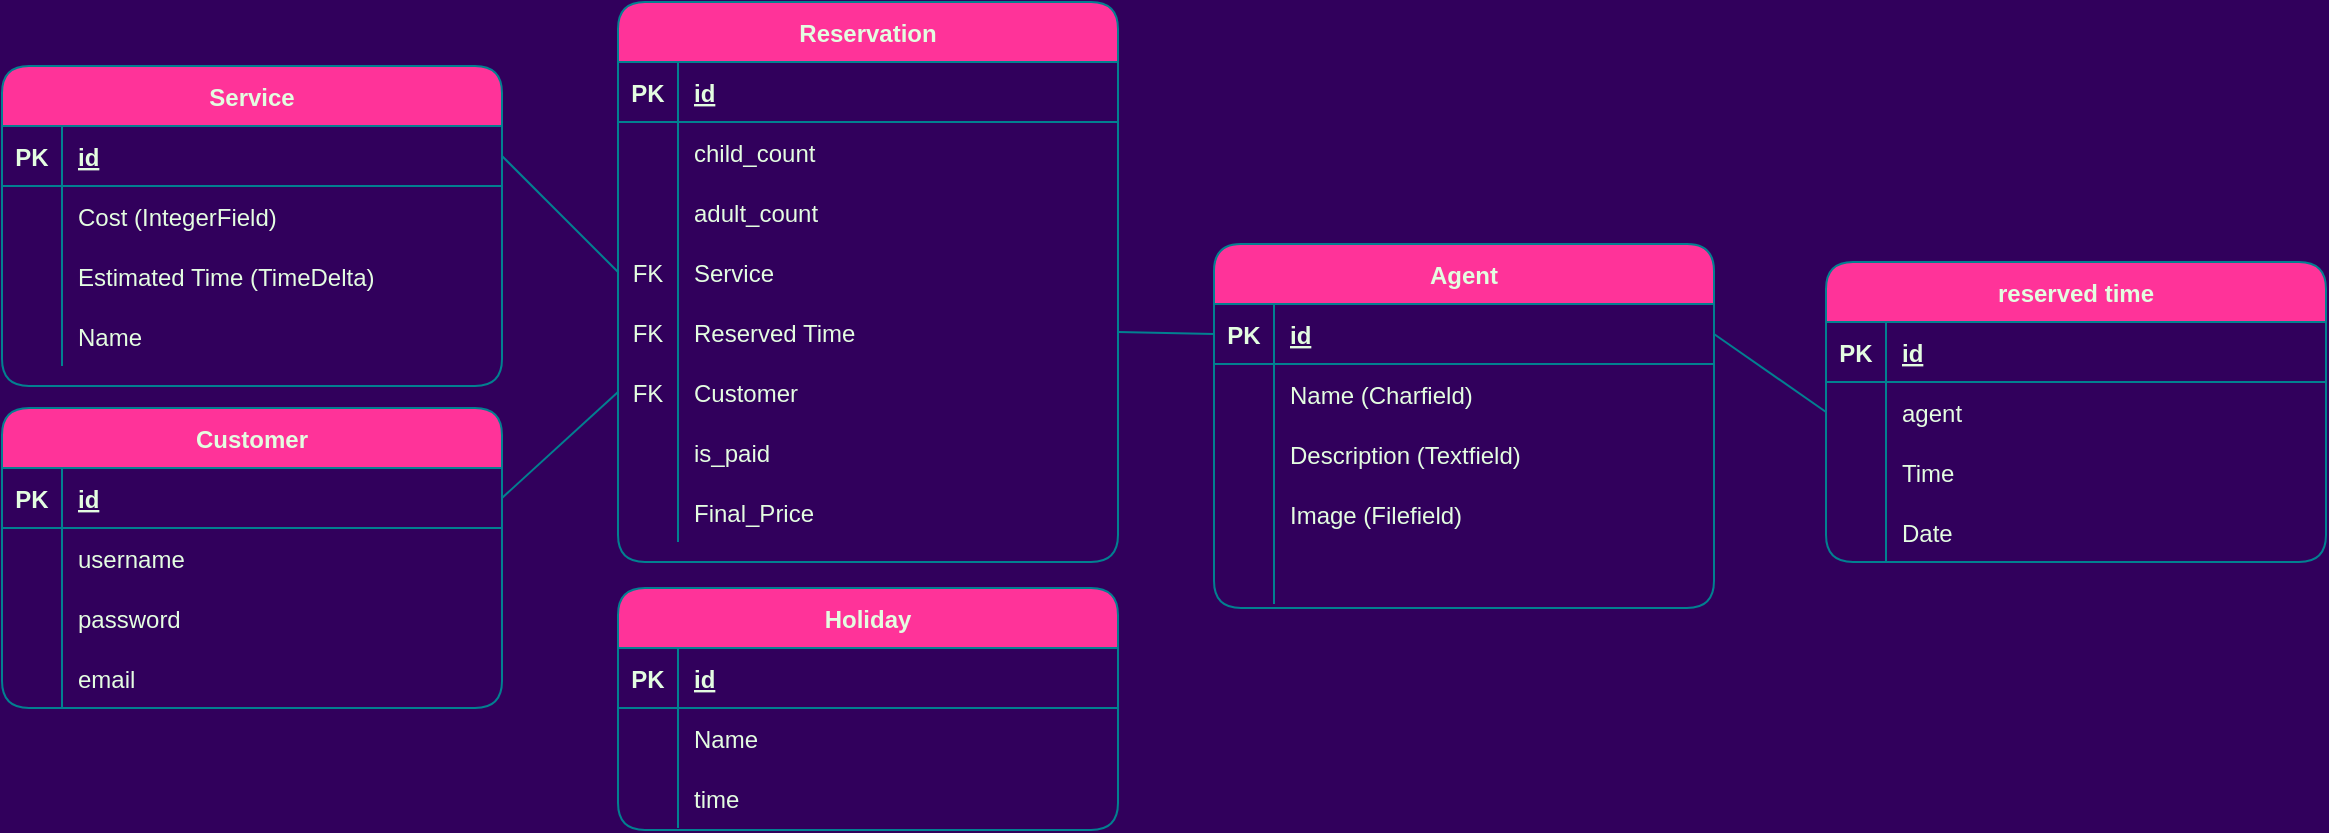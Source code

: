 <mxfile version="16.5.2" type="github">
  <diagram id="R2lEEEUBdFMjLlhIrx00" name="Page-1">
    <mxGraphModel dx="1192" dy="453" grid="0" gridSize="10" guides="1" tooltips="1" connect="1" arrows="1" fold="1" page="1" pageScale="1" pageWidth="1600" pageHeight="900" background="#31005C" math="0" shadow="0" extFonts="Permanent Marker^https://fonts.googleapis.com/css?family=Permanent+Marker">
      <root>
        <mxCell id="0" />
        <mxCell id="1" parent="0" />
        <mxCell id="C-vyLk0tnHw3VtMMgP7b-2" value="Service" style="shape=table;startSize=30;container=1;collapsible=1;childLayout=tableLayout;fixedRows=1;rowLines=0;fontStyle=1;align=center;resizeLast=1;fillColor=#FF3399;strokeColor=#028090;fontColor=#E4FDE1;rounded=1;" parent="1" vertex="1">
          <mxGeometry x="213" y="270" width="250" height="160" as="geometry" />
        </mxCell>
        <mxCell id="C-vyLk0tnHw3VtMMgP7b-3" value="" style="shape=partialRectangle;collapsible=0;dropTarget=0;pointerEvents=0;fillColor=none;points=[[0,0.5],[1,0.5]];portConstraint=eastwest;top=0;left=0;right=0;bottom=1;strokeColor=#028090;fontColor=#E4FDE1;rounded=1;" parent="C-vyLk0tnHw3VtMMgP7b-2" vertex="1">
          <mxGeometry y="30" width="250" height="30" as="geometry" />
        </mxCell>
        <mxCell id="C-vyLk0tnHw3VtMMgP7b-4" value="PK" style="shape=partialRectangle;overflow=hidden;connectable=0;fillColor=none;top=0;left=0;bottom=0;right=0;fontStyle=1;strokeColor=#028090;fontColor=#E4FDE1;rounded=1;" parent="C-vyLk0tnHw3VtMMgP7b-3" vertex="1">
          <mxGeometry width="30" height="30" as="geometry">
            <mxRectangle width="30" height="30" as="alternateBounds" />
          </mxGeometry>
        </mxCell>
        <mxCell id="C-vyLk0tnHw3VtMMgP7b-5" value="id" style="shape=partialRectangle;overflow=hidden;connectable=0;fillColor=none;top=0;left=0;bottom=0;right=0;align=left;spacingLeft=6;fontStyle=5;strokeColor=#028090;fontColor=#E4FDE1;rounded=1;" parent="C-vyLk0tnHw3VtMMgP7b-3" vertex="1">
          <mxGeometry x="30" width="220" height="30" as="geometry">
            <mxRectangle width="220" height="30" as="alternateBounds" />
          </mxGeometry>
        </mxCell>
        <mxCell id="C-vyLk0tnHw3VtMMgP7b-6" value="" style="shape=partialRectangle;collapsible=0;dropTarget=0;pointerEvents=0;fillColor=none;points=[[0,0.5],[1,0.5]];portConstraint=eastwest;top=0;left=0;right=0;bottom=0;strokeColor=#028090;fontColor=#E4FDE1;rounded=1;" parent="C-vyLk0tnHw3VtMMgP7b-2" vertex="1">
          <mxGeometry y="60" width="250" height="30" as="geometry" />
        </mxCell>
        <mxCell id="C-vyLk0tnHw3VtMMgP7b-7" value="" style="shape=partialRectangle;overflow=hidden;connectable=0;fillColor=none;top=0;left=0;bottom=0;right=0;strokeColor=#028090;fontColor=#E4FDE1;rounded=1;" parent="C-vyLk0tnHw3VtMMgP7b-6" vertex="1">
          <mxGeometry width="30" height="30" as="geometry">
            <mxRectangle width="30" height="30" as="alternateBounds" />
          </mxGeometry>
        </mxCell>
        <mxCell id="C-vyLk0tnHw3VtMMgP7b-8" value="Cost (IntegerField)" style="shape=partialRectangle;overflow=hidden;connectable=0;fillColor=none;top=0;left=0;bottom=0;right=0;align=left;spacingLeft=6;strokeColor=#028090;fontColor=#E4FDE1;rounded=1;" parent="C-vyLk0tnHw3VtMMgP7b-6" vertex="1">
          <mxGeometry x="30" width="220" height="30" as="geometry">
            <mxRectangle width="220" height="30" as="alternateBounds" />
          </mxGeometry>
        </mxCell>
        <mxCell id="C-vyLk0tnHw3VtMMgP7b-9" value="" style="shape=partialRectangle;collapsible=0;dropTarget=0;pointerEvents=0;fillColor=none;points=[[0,0.5],[1,0.5]];portConstraint=eastwest;top=0;left=0;right=0;bottom=0;strokeColor=#028090;fontColor=#E4FDE1;rounded=1;" parent="C-vyLk0tnHw3VtMMgP7b-2" vertex="1">
          <mxGeometry y="90" width="250" height="30" as="geometry" />
        </mxCell>
        <mxCell id="C-vyLk0tnHw3VtMMgP7b-10" value="" style="shape=partialRectangle;overflow=hidden;connectable=0;fillColor=none;top=0;left=0;bottom=0;right=0;strokeColor=#028090;fontColor=#E4FDE1;rounded=1;" parent="C-vyLk0tnHw3VtMMgP7b-9" vertex="1">
          <mxGeometry width="30" height="30" as="geometry">
            <mxRectangle width="30" height="30" as="alternateBounds" />
          </mxGeometry>
        </mxCell>
        <mxCell id="C-vyLk0tnHw3VtMMgP7b-11" value="Estimated Time (TimeDelta)" style="shape=partialRectangle;overflow=hidden;connectable=0;fillColor=none;top=0;left=0;bottom=0;right=0;align=left;spacingLeft=6;strokeColor=#028090;fontColor=#E4FDE1;rounded=1;" parent="C-vyLk0tnHw3VtMMgP7b-9" vertex="1">
          <mxGeometry x="30" width="220" height="30" as="geometry">
            <mxRectangle width="220" height="30" as="alternateBounds" />
          </mxGeometry>
        </mxCell>
        <mxCell id="BpeViiti-Czixmbt4-M2-20" style="shape=partialRectangle;collapsible=0;dropTarget=0;pointerEvents=0;fillColor=none;points=[[0,0.5],[1,0.5]];portConstraint=eastwest;top=0;left=0;right=0;bottom=0;strokeColor=#028090;fontColor=#E4FDE1;rounded=1;" vertex="1" parent="C-vyLk0tnHw3VtMMgP7b-2">
          <mxGeometry y="120" width="250" height="30" as="geometry" />
        </mxCell>
        <mxCell id="BpeViiti-Czixmbt4-M2-21" style="shape=partialRectangle;overflow=hidden;connectable=0;fillColor=none;top=0;left=0;bottom=0;right=0;strokeColor=#028090;fontColor=#E4FDE1;rounded=1;" vertex="1" parent="BpeViiti-Czixmbt4-M2-20">
          <mxGeometry width="30" height="30" as="geometry">
            <mxRectangle width="30" height="30" as="alternateBounds" />
          </mxGeometry>
        </mxCell>
        <mxCell id="BpeViiti-Czixmbt4-M2-22" value="Name" style="shape=partialRectangle;overflow=hidden;connectable=0;fillColor=none;top=0;left=0;bottom=0;right=0;align=left;spacingLeft=6;strokeColor=#028090;fontColor=#E4FDE1;rounded=1;" vertex="1" parent="BpeViiti-Czixmbt4-M2-20">
          <mxGeometry x="30" width="220" height="30" as="geometry">
            <mxRectangle width="220" height="30" as="alternateBounds" />
          </mxGeometry>
        </mxCell>
        <mxCell id="NJcKxnxhsvgvtkLD3OUr-2" value="Agent" style="shape=table;startSize=30;container=1;collapsible=1;childLayout=tableLayout;fixedRows=1;rowLines=0;fontStyle=1;align=center;resizeLast=1;fillColor=#FF3399;strokeColor=#028090;fontColor=#E4FDE1;rounded=1;" parent="1" vertex="1">
          <mxGeometry x="819" y="359" width="250" height="182" as="geometry" />
        </mxCell>
        <mxCell id="NJcKxnxhsvgvtkLD3OUr-3" value="" style="shape=partialRectangle;collapsible=0;dropTarget=0;pointerEvents=0;fillColor=none;points=[[0,0.5],[1,0.5]];portConstraint=eastwest;top=0;left=0;right=0;bottom=1;strokeColor=#028090;fontColor=#E4FDE1;rounded=1;" parent="NJcKxnxhsvgvtkLD3OUr-2" vertex="1">
          <mxGeometry y="30" width="250" height="30" as="geometry" />
        </mxCell>
        <mxCell id="NJcKxnxhsvgvtkLD3OUr-4" value="PK" style="shape=partialRectangle;overflow=hidden;connectable=0;fillColor=none;top=0;left=0;bottom=0;right=0;fontStyle=1;strokeColor=#028090;fontColor=#E4FDE1;rounded=1;" parent="NJcKxnxhsvgvtkLD3OUr-3" vertex="1">
          <mxGeometry width="30" height="30" as="geometry">
            <mxRectangle width="30" height="30" as="alternateBounds" />
          </mxGeometry>
        </mxCell>
        <mxCell id="NJcKxnxhsvgvtkLD3OUr-5" value="id" style="shape=partialRectangle;overflow=hidden;connectable=0;fillColor=none;top=0;left=0;bottom=0;right=0;align=left;spacingLeft=6;fontStyle=5;strokeColor=#028090;fontColor=#E4FDE1;rounded=1;" parent="NJcKxnxhsvgvtkLD3OUr-3" vertex="1">
          <mxGeometry x="30" width="220" height="30" as="geometry">
            <mxRectangle width="220" height="30" as="alternateBounds" />
          </mxGeometry>
        </mxCell>
        <mxCell id="NJcKxnxhsvgvtkLD3OUr-6" value="" style="shape=partialRectangle;collapsible=0;dropTarget=0;pointerEvents=0;fillColor=none;points=[[0,0.5],[1,0.5]];portConstraint=eastwest;top=0;left=0;right=0;bottom=0;strokeColor=#028090;fontColor=#E4FDE1;rounded=1;" parent="NJcKxnxhsvgvtkLD3OUr-2" vertex="1">
          <mxGeometry y="60" width="250" height="30" as="geometry" />
        </mxCell>
        <mxCell id="NJcKxnxhsvgvtkLD3OUr-7" value="" style="shape=partialRectangle;overflow=hidden;connectable=0;fillColor=none;top=0;left=0;bottom=0;right=0;strokeColor=#028090;fontColor=#E4FDE1;rounded=1;" parent="NJcKxnxhsvgvtkLD3OUr-6" vertex="1">
          <mxGeometry width="30" height="30" as="geometry">
            <mxRectangle width="30" height="30" as="alternateBounds" />
          </mxGeometry>
        </mxCell>
        <mxCell id="NJcKxnxhsvgvtkLD3OUr-8" value="Name (Charfield)" style="shape=partialRectangle;overflow=hidden;connectable=0;fillColor=none;top=0;left=0;bottom=0;right=0;align=left;spacingLeft=6;strokeColor=#028090;fontColor=#E4FDE1;rounded=1;" parent="NJcKxnxhsvgvtkLD3OUr-6" vertex="1">
          <mxGeometry x="30" width="220" height="30" as="geometry">
            <mxRectangle width="220" height="30" as="alternateBounds" />
          </mxGeometry>
        </mxCell>
        <mxCell id="NJcKxnxhsvgvtkLD3OUr-9" value="" style="shape=partialRectangle;collapsible=0;dropTarget=0;pointerEvents=0;fillColor=none;points=[[0,0.5],[1,0.5]];portConstraint=eastwest;top=0;left=0;right=0;bottom=0;strokeColor=#028090;fontColor=#E4FDE1;rounded=1;" parent="NJcKxnxhsvgvtkLD3OUr-2" vertex="1">
          <mxGeometry y="90" width="250" height="30" as="geometry" />
        </mxCell>
        <mxCell id="NJcKxnxhsvgvtkLD3OUr-10" value="" style="shape=partialRectangle;overflow=hidden;connectable=0;fillColor=none;top=0;left=0;bottom=0;right=0;strokeColor=#028090;fontColor=#E4FDE1;rounded=1;" parent="NJcKxnxhsvgvtkLD3OUr-9" vertex="1">
          <mxGeometry width="30" height="30" as="geometry">
            <mxRectangle width="30" height="30" as="alternateBounds" />
          </mxGeometry>
        </mxCell>
        <mxCell id="NJcKxnxhsvgvtkLD3OUr-11" value="Description (Textfield)" style="shape=partialRectangle;overflow=hidden;connectable=0;fillColor=none;top=0;left=0;bottom=0;right=0;align=left;spacingLeft=6;strokeColor=#028090;fontColor=#E4FDE1;rounded=1;" parent="NJcKxnxhsvgvtkLD3OUr-9" vertex="1">
          <mxGeometry x="30" width="220" height="30" as="geometry">
            <mxRectangle width="220" height="30" as="alternateBounds" />
          </mxGeometry>
        </mxCell>
        <mxCell id="NJcKxnxhsvgvtkLD3OUr-15" style="shape=partialRectangle;collapsible=0;dropTarget=0;pointerEvents=0;fillColor=none;points=[[0,0.5],[1,0.5]];portConstraint=eastwest;top=0;left=0;right=0;bottom=0;strokeColor=#028090;fontColor=#E4FDE1;rounded=1;" parent="NJcKxnxhsvgvtkLD3OUr-2" vertex="1">
          <mxGeometry y="120" width="250" height="30" as="geometry" />
        </mxCell>
        <mxCell id="NJcKxnxhsvgvtkLD3OUr-16" style="shape=partialRectangle;overflow=hidden;connectable=0;fillColor=none;top=0;left=0;bottom=0;right=0;strokeColor=#028090;fontColor=#E4FDE1;rounded=1;" parent="NJcKxnxhsvgvtkLD3OUr-15" vertex="1">
          <mxGeometry width="30" height="30" as="geometry">
            <mxRectangle width="30" height="30" as="alternateBounds" />
          </mxGeometry>
        </mxCell>
        <mxCell id="NJcKxnxhsvgvtkLD3OUr-17" value="Image (Filefield)" style="shape=partialRectangle;overflow=hidden;connectable=0;fillColor=none;top=0;left=0;bottom=0;right=0;align=left;spacingLeft=6;strokeColor=#028090;fontColor=#E4FDE1;rounded=1;" parent="NJcKxnxhsvgvtkLD3OUr-15" vertex="1">
          <mxGeometry x="30" width="220" height="30" as="geometry">
            <mxRectangle width="220" height="30" as="alternateBounds" />
          </mxGeometry>
        </mxCell>
        <mxCell id="NJcKxnxhsvgvtkLD3OUr-18" style="shape=partialRectangle;collapsible=0;dropTarget=0;pointerEvents=0;fillColor=none;points=[[0,0.5],[1,0.5]];portConstraint=eastwest;top=0;left=0;right=0;bottom=0;strokeColor=#028090;fontColor=#E4FDE1;rounded=1;" parent="NJcKxnxhsvgvtkLD3OUr-2" vertex="1">
          <mxGeometry y="150" width="250" height="30" as="geometry" />
        </mxCell>
        <mxCell id="NJcKxnxhsvgvtkLD3OUr-19" style="shape=partialRectangle;overflow=hidden;connectable=0;fillColor=none;top=0;left=0;bottom=0;right=0;strokeColor=#028090;fontColor=#E4FDE1;rounded=1;" parent="NJcKxnxhsvgvtkLD3OUr-18" vertex="1">
          <mxGeometry width="30" height="30" as="geometry">
            <mxRectangle width="30" height="30" as="alternateBounds" />
          </mxGeometry>
        </mxCell>
        <mxCell id="NJcKxnxhsvgvtkLD3OUr-20" value="" style="shape=partialRectangle;overflow=hidden;connectable=0;fillColor=none;top=0;left=0;bottom=0;right=0;align=left;spacingLeft=6;strokeColor=#028090;fontColor=#E4FDE1;rounded=1;" parent="NJcKxnxhsvgvtkLD3OUr-18" vertex="1">
          <mxGeometry x="30" width="220" height="30" as="geometry">
            <mxRectangle width="220" height="30" as="alternateBounds" />
          </mxGeometry>
        </mxCell>
        <mxCell id="NJcKxnxhsvgvtkLD3OUr-37" value="Customer" style="shape=table;startSize=30;container=1;collapsible=1;childLayout=tableLayout;fixedRows=1;rowLines=0;fontStyle=1;align=center;resizeLast=1;fillColor=#FF3399;strokeColor=#028090;fontColor=#E4FDE1;rounded=1;" parent="1" vertex="1">
          <mxGeometry x="213" y="441" width="250" height="150" as="geometry" />
        </mxCell>
        <mxCell id="NJcKxnxhsvgvtkLD3OUr-38" value="" style="shape=partialRectangle;collapsible=0;dropTarget=0;pointerEvents=0;fillColor=none;points=[[0,0.5],[1,0.5]];portConstraint=eastwest;top=0;left=0;right=0;bottom=1;strokeColor=#028090;fontColor=#E4FDE1;rounded=1;" parent="NJcKxnxhsvgvtkLD3OUr-37" vertex="1">
          <mxGeometry y="30" width="250" height="30" as="geometry" />
        </mxCell>
        <mxCell id="NJcKxnxhsvgvtkLD3OUr-39" value="PK" style="shape=partialRectangle;overflow=hidden;connectable=0;fillColor=none;top=0;left=0;bottom=0;right=0;fontStyle=1;strokeColor=#028090;fontColor=#E4FDE1;rounded=1;" parent="NJcKxnxhsvgvtkLD3OUr-38" vertex="1">
          <mxGeometry width="30" height="30" as="geometry">
            <mxRectangle width="30" height="30" as="alternateBounds" />
          </mxGeometry>
        </mxCell>
        <mxCell id="NJcKxnxhsvgvtkLD3OUr-40" value="id" style="shape=partialRectangle;overflow=hidden;connectable=0;fillColor=none;top=0;left=0;bottom=0;right=0;align=left;spacingLeft=6;fontStyle=5;strokeColor=#028090;fontColor=#E4FDE1;rounded=1;" parent="NJcKxnxhsvgvtkLD3OUr-38" vertex="1">
          <mxGeometry x="30" width="220" height="30" as="geometry">
            <mxRectangle width="220" height="30" as="alternateBounds" />
          </mxGeometry>
        </mxCell>
        <mxCell id="NJcKxnxhsvgvtkLD3OUr-41" value="" style="shape=partialRectangle;collapsible=0;dropTarget=0;pointerEvents=0;fillColor=none;points=[[0,0.5],[1,0.5]];portConstraint=eastwest;top=0;left=0;right=0;bottom=0;strokeColor=#028090;fontColor=#E4FDE1;rounded=1;" parent="NJcKxnxhsvgvtkLD3OUr-37" vertex="1">
          <mxGeometry y="60" width="250" height="30" as="geometry" />
        </mxCell>
        <mxCell id="NJcKxnxhsvgvtkLD3OUr-42" value="" style="shape=partialRectangle;overflow=hidden;connectable=0;fillColor=none;top=0;left=0;bottom=0;right=0;strokeColor=#028090;fontColor=#E4FDE1;rounded=1;" parent="NJcKxnxhsvgvtkLD3OUr-41" vertex="1">
          <mxGeometry width="30" height="30" as="geometry">
            <mxRectangle width="30" height="30" as="alternateBounds" />
          </mxGeometry>
        </mxCell>
        <mxCell id="NJcKxnxhsvgvtkLD3OUr-43" value="username" style="shape=partialRectangle;overflow=hidden;connectable=0;fillColor=none;top=0;left=0;bottom=0;right=0;align=left;spacingLeft=6;strokeColor=#028090;fontColor=#E4FDE1;rounded=1;" parent="NJcKxnxhsvgvtkLD3OUr-41" vertex="1">
          <mxGeometry x="30" width="220" height="30" as="geometry">
            <mxRectangle width="220" height="30" as="alternateBounds" />
          </mxGeometry>
        </mxCell>
        <mxCell id="NJcKxnxhsvgvtkLD3OUr-44" value="" style="shape=partialRectangle;collapsible=0;dropTarget=0;pointerEvents=0;fillColor=none;points=[[0,0.5],[1,0.5]];portConstraint=eastwest;top=0;left=0;right=0;bottom=0;strokeColor=#028090;fontColor=#E4FDE1;rounded=1;" parent="NJcKxnxhsvgvtkLD3OUr-37" vertex="1">
          <mxGeometry y="90" width="250" height="30" as="geometry" />
        </mxCell>
        <mxCell id="NJcKxnxhsvgvtkLD3OUr-45" value="" style="shape=partialRectangle;overflow=hidden;connectable=0;fillColor=none;top=0;left=0;bottom=0;right=0;strokeColor=#028090;fontColor=#E4FDE1;rounded=1;" parent="NJcKxnxhsvgvtkLD3OUr-44" vertex="1">
          <mxGeometry width="30" height="30" as="geometry">
            <mxRectangle width="30" height="30" as="alternateBounds" />
          </mxGeometry>
        </mxCell>
        <mxCell id="NJcKxnxhsvgvtkLD3OUr-46" value="password" style="shape=partialRectangle;overflow=hidden;connectable=0;fillColor=none;top=0;left=0;bottom=0;right=0;align=left;spacingLeft=6;strokeColor=#028090;fontColor=#E4FDE1;rounded=1;" parent="NJcKxnxhsvgvtkLD3OUr-44" vertex="1">
          <mxGeometry x="30" width="220" height="30" as="geometry">
            <mxRectangle width="220" height="30" as="alternateBounds" />
          </mxGeometry>
        </mxCell>
        <mxCell id="NJcKxnxhsvgvtkLD3OUr-47" style="shape=partialRectangle;collapsible=0;dropTarget=0;pointerEvents=0;fillColor=none;points=[[0,0.5],[1,0.5]];portConstraint=eastwest;top=0;left=0;right=0;bottom=0;strokeColor=#028090;fontColor=#E4FDE1;rounded=1;" parent="NJcKxnxhsvgvtkLD3OUr-37" vertex="1">
          <mxGeometry y="120" width="250" height="30" as="geometry" />
        </mxCell>
        <mxCell id="NJcKxnxhsvgvtkLD3OUr-48" style="shape=partialRectangle;overflow=hidden;connectable=0;fillColor=none;top=0;left=0;bottom=0;right=0;strokeColor=#028090;fontColor=#E4FDE1;rounded=1;" parent="NJcKxnxhsvgvtkLD3OUr-47" vertex="1">
          <mxGeometry width="30" height="30" as="geometry">
            <mxRectangle width="30" height="30" as="alternateBounds" />
          </mxGeometry>
        </mxCell>
        <mxCell id="NJcKxnxhsvgvtkLD3OUr-49" value="email" style="shape=partialRectangle;overflow=hidden;connectable=0;fillColor=none;top=0;left=0;bottom=0;right=0;align=left;spacingLeft=6;strokeColor=#028090;fontColor=#E4FDE1;rounded=1;" parent="NJcKxnxhsvgvtkLD3OUr-47" vertex="1">
          <mxGeometry x="30" width="220" height="30" as="geometry">
            <mxRectangle width="220" height="30" as="alternateBounds" />
          </mxGeometry>
        </mxCell>
        <mxCell id="NJcKxnxhsvgvtkLD3OUr-50" value="Holiday" style="shape=table;startSize=30;container=1;collapsible=1;childLayout=tableLayout;fixedRows=1;rowLines=0;fontStyle=1;align=center;resizeLast=1;fillColor=#FF3399;strokeColor=#028090;fontColor=#E4FDE1;rounded=1;" parent="1" vertex="1">
          <mxGeometry x="521" y="531" width="250" height="121" as="geometry" />
        </mxCell>
        <mxCell id="NJcKxnxhsvgvtkLD3OUr-51" value="" style="shape=partialRectangle;collapsible=0;dropTarget=0;pointerEvents=0;fillColor=none;points=[[0,0.5],[1,0.5]];portConstraint=eastwest;top=0;left=0;right=0;bottom=1;strokeColor=#028090;fontColor=#E4FDE1;rounded=1;" parent="NJcKxnxhsvgvtkLD3OUr-50" vertex="1">
          <mxGeometry y="30" width="250" height="30" as="geometry" />
        </mxCell>
        <mxCell id="NJcKxnxhsvgvtkLD3OUr-52" value="PK" style="shape=partialRectangle;overflow=hidden;connectable=0;fillColor=none;top=0;left=0;bottom=0;right=0;fontStyle=1;strokeColor=#028090;fontColor=#E4FDE1;rounded=1;" parent="NJcKxnxhsvgvtkLD3OUr-51" vertex="1">
          <mxGeometry width="30" height="30" as="geometry">
            <mxRectangle width="30" height="30" as="alternateBounds" />
          </mxGeometry>
        </mxCell>
        <mxCell id="NJcKxnxhsvgvtkLD3OUr-53" value="id" style="shape=partialRectangle;overflow=hidden;connectable=0;fillColor=none;top=0;left=0;bottom=0;right=0;align=left;spacingLeft=6;fontStyle=5;strokeColor=#028090;fontColor=#E4FDE1;rounded=1;" parent="NJcKxnxhsvgvtkLD3OUr-51" vertex="1">
          <mxGeometry x="30" width="220" height="30" as="geometry">
            <mxRectangle width="220" height="30" as="alternateBounds" />
          </mxGeometry>
        </mxCell>
        <mxCell id="NJcKxnxhsvgvtkLD3OUr-54" value="" style="shape=partialRectangle;collapsible=0;dropTarget=0;pointerEvents=0;fillColor=none;points=[[0,0.5],[1,0.5]];portConstraint=eastwest;top=0;left=0;right=0;bottom=0;strokeColor=#028090;fontColor=#E4FDE1;rounded=1;" parent="NJcKxnxhsvgvtkLD3OUr-50" vertex="1">
          <mxGeometry y="60" width="250" height="30" as="geometry" />
        </mxCell>
        <mxCell id="NJcKxnxhsvgvtkLD3OUr-55" value="" style="shape=partialRectangle;overflow=hidden;connectable=0;fillColor=none;top=0;left=0;bottom=0;right=0;strokeColor=#028090;fontColor=#E4FDE1;rounded=1;" parent="NJcKxnxhsvgvtkLD3OUr-54" vertex="1">
          <mxGeometry width="30" height="30" as="geometry">
            <mxRectangle width="30" height="30" as="alternateBounds" />
          </mxGeometry>
        </mxCell>
        <mxCell id="NJcKxnxhsvgvtkLD3OUr-56" value="Name" style="shape=partialRectangle;overflow=hidden;connectable=0;fillColor=none;top=0;left=0;bottom=0;right=0;align=left;spacingLeft=6;strokeColor=#028090;fontColor=#E4FDE1;rounded=1;" parent="NJcKxnxhsvgvtkLD3OUr-54" vertex="1">
          <mxGeometry x="30" width="220" height="30" as="geometry">
            <mxRectangle width="220" height="30" as="alternateBounds" />
          </mxGeometry>
        </mxCell>
        <mxCell id="NJcKxnxhsvgvtkLD3OUr-57" value="" style="shape=partialRectangle;collapsible=0;dropTarget=0;pointerEvents=0;fillColor=none;points=[[0,0.5],[1,0.5]];portConstraint=eastwest;top=0;left=0;right=0;bottom=0;strokeColor=#028090;fontColor=#E4FDE1;rounded=1;" parent="NJcKxnxhsvgvtkLD3OUr-50" vertex="1">
          <mxGeometry y="90" width="250" height="30" as="geometry" />
        </mxCell>
        <mxCell id="NJcKxnxhsvgvtkLD3OUr-58" value="" style="shape=partialRectangle;overflow=hidden;connectable=0;fillColor=none;top=0;left=0;bottom=0;right=0;strokeColor=#028090;fontColor=#E4FDE1;rounded=1;" parent="NJcKxnxhsvgvtkLD3OUr-57" vertex="1">
          <mxGeometry width="30" height="30" as="geometry">
            <mxRectangle width="30" height="30" as="alternateBounds" />
          </mxGeometry>
        </mxCell>
        <mxCell id="NJcKxnxhsvgvtkLD3OUr-59" value="time" style="shape=partialRectangle;overflow=hidden;connectable=0;fillColor=none;top=0;left=0;bottom=0;right=0;align=left;spacingLeft=6;strokeColor=#028090;fontColor=#E4FDE1;rounded=1;" parent="NJcKxnxhsvgvtkLD3OUr-57" vertex="1">
          <mxGeometry x="30" width="220" height="30" as="geometry">
            <mxRectangle width="220" height="30" as="alternateBounds" />
          </mxGeometry>
        </mxCell>
        <mxCell id="NJcKxnxhsvgvtkLD3OUr-60" value="Reservation" style="shape=table;startSize=30;container=1;collapsible=1;childLayout=tableLayout;fixedRows=1;rowLines=0;fontStyle=1;align=center;resizeLast=1;fillColor=#FF3399;strokeColor=#028090;fontColor=#E4FDE1;rounded=1;" parent="1" vertex="1">
          <mxGeometry x="521" y="238" width="250" height="280" as="geometry" />
        </mxCell>
        <mxCell id="NJcKxnxhsvgvtkLD3OUr-61" value="" style="shape=partialRectangle;collapsible=0;dropTarget=0;pointerEvents=0;fillColor=none;points=[[0,0.5],[1,0.5]];portConstraint=eastwest;top=0;left=0;right=0;bottom=1;strokeColor=#028090;fontColor=#E4FDE1;rounded=1;" parent="NJcKxnxhsvgvtkLD3OUr-60" vertex="1">
          <mxGeometry y="30" width="250" height="30" as="geometry" />
        </mxCell>
        <mxCell id="NJcKxnxhsvgvtkLD3OUr-62" value="PK" style="shape=partialRectangle;overflow=hidden;connectable=0;fillColor=none;top=0;left=0;bottom=0;right=0;fontStyle=1;strokeColor=#028090;fontColor=#E4FDE1;rounded=1;" parent="NJcKxnxhsvgvtkLD3OUr-61" vertex="1">
          <mxGeometry width="30" height="30" as="geometry">
            <mxRectangle width="30" height="30" as="alternateBounds" />
          </mxGeometry>
        </mxCell>
        <mxCell id="NJcKxnxhsvgvtkLD3OUr-63" value="id" style="shape=partialRectangle;overflow=hidden;connectable=0;fillColor=none;top=0;left=0;bottom=0;right=0;align=left;spacingLeft=6;fontStyle=5;strokeColor=#028090;fontColor=#E4FDE1;rounded=1;" parent="NJcKxnxhsvgvtkLD3OUr-61" vertex="1">
          <mxGeometry x="30" width="220" height="30" as="geometry">
            <mxRectangle width="220" height="30" as="alternateBounds" />
          </mxGeometry>
        </mxCell>
        <mxCell id="NJcKxnxhsvgvtkLD3OUr-64" value="" style="shape=partialRectangle;collapsible=0;dropTarget=0;pointerEvents=0;fillColor=none;points=[[0,0.5],[1,0.5]];portConstraint=eastwest;top=0;left=0;right=0;bottom=0;strokeColor=#028090;fontColor=#E4FDE1;rounded=1;" parent="NJcKxnxhsvgvtkLD3OUr-60" vertex="1">
          <mxGeometry y="60" width="250" height="30" as="geometry" />
        </mxCell>
        <mxCell id="NJcKxnxhsvgvtkLD3OUr-65" value="" style="shape=partialRectangle;overflow=hidden;connectable=0;fillColor=none;top=0;left=0;bottom=0;right=0;strokeColor=#028090;fontColor=#E4FDE1;rounded=1;" parent="NJcKxnxhsvgvtkLD3OUr-64" vertex="1">
          <mxGeometry width="30" height="30" as="geometry">
            <mxRectangle width="30" height="30" as="alternateBounds" />
          </mxGeometry>
        </mxCell>
        <mxCell id="NJcKxnxhsvgvtkLD3OUr-66" value="child_count" style="shape=partialRectangle;overflow=hidden;connectable=0;fillColor=none;top=0;left=0;bottom=0;right=0;align=left;spacingLeft=6;strokeColor=#028090;fontColor=#E4FDE1;rounded=1;" parent="NJcKxnxhsvgvtkLD3OUr-64" vertex="1">
          <mxGeometry x="30" width="220" height="30" as="geometry">
            <mxRectangle width="220" height="30" as="alternateBounds" />
          </mxGeometry>
        </mxCell>
        <mxCell id="NJcKxnxhsvgvtkLD3OUr-85" style="shape=partialRectangle;collapsible=0;dropTarget=0;pointerEvents=0;fillColor=none;points=[[0,0.5],[1,0.5]];portConstraint=eastwest;top=0;left=0;right=0;bottom=0;strokeColor=#028090;fontColor=#E4FDE1;rounded=1;" parent="NJcKxnxhsvgvtkLD3OUr-60" vertex="1">
          <mxGeometry y="90" width="250" height="30" as="geometry" />
        </mxCell>
        <mxCell id="NJcKxnxhsvgvtkLD3OUr-86" style="shape=partialRectangle;overflow=hidden;connectable=0;fillColor=none;top=0;left=0;bottom=0;right=0;strokeColor=#028090;fontColor=#E4FDE1;rounded=1;" parent="NJcKxnxhsvgvtkLD3OUr-85" vertex="1">
          <mxGeometry width="30" height="30" as="geometry">
            <mxRectangle width="30" height="30" as="alternateBounds" />
          </mxGeometry>
        </mxCell>
        <mxCell id="NJcKxnxhsvgvtkLD3OUr-87" value="adult_count" style="shape=partialRectangle;overflow=hidden;connectable=0;fillColor=none;top=0;left=0;bottom=0;right=0;align=left;spacingLeft=6;strokeColor=#028090;fontColor=#E4FDE1;rounded=1;" parent="NJcKxnxhsvgvtkLD3OUr-85" vertex="1">
          <mxGeometry x="30" width="220" height="30" as="geometry">
            <mxRectangle width="220" height="30" as="alternateBounds" />
          </mxGeometry>
        </mxCell>
        <mxCell id="NJcKxnxhsvgvtkLD3OUr-79" style="shape=partialRectangle;collapsible=0;dropTarget=0;pointerEvents=0;fillColor=none;points=[[0,0.5],[1,0.5]];portConstraint=eastwest;top=0;left=0;right=0;bottom=0;strokeColor=#028090;fontColor=#E4FDE1;rounded=1;" parent="NJcKxnxhsvgvtkLD3OUr-60" vertex="1">
          <mxGeometry y="120" width="250" height="30" as="geometry" />
        </mxCell>
        <mxCell id="NJcKxnxhsvgvtkLD3OUr-80" value="FK" style="shape=partialRectangle;overflow=hidden;connectable=0;fillColor=none;top=0;left=0;bottom=0;right=0;strokeColor=#028090;fontColor=#E4FDE1;rounded=1;" parent="NJcKxnxhsvgvtkLD3OUr-79" vertex="1">
          <mxGeometry width="30" height="30" as="geometry">
            <mxRectangle width="30" height="30" as="alternateBounds" />
          </mxGeometry>
        </mxCell>
        <mxCell id="NJcKxnxhsvgvtkLD3OUr-81" value="Service" style="shape=partialRectangle;overflow=hidden;connectable=0;fillColor=none;top=0;left=0;bottom=0;right=0;align=left;spacingLeft=6;strokeColor=#028090;fontColor=#E4FDE1;rounded=1;" parent="NJcKxnxhsvgvtkLD3OUr-79" vertex="1">
          <mxGeometry x="30" width="220" height="30" as="geometry">
            <mxRectangle width="220" height="30" as="alternateBounds" />
          </mxGeometry>
        </mxCell>
        <mxCell id="NJcKxnxhsvgvtkLD3OUr-76" style="shape=partialRectangle;collapsible=0;dropTarget=0;pointerEvents=0;fillColor=none;points=[[0,0.5],[1,0.5]];portConstraint=eastwest;top=0;left=0;right=0;bottom=0;strokeColor=#028090;fontColor=#E4FDE1;rounded=1;" parent="NJcKxnxhsvgvtkLD3OUr-60" vertex="1">
          <mxGeometry y="150" width="250" height="30" as="geometry" />
        </mxCell>
        <mxCell id="NJcKxnxhsvgvtkLD3OUr-77" value="FK" style="shape=partialRectangle;overflow=hidden;connectable=0;fillColor=none;top=0;left=0;bottom=0;right=0;strokeColor=#028090;fontColor=#E4FDE1;rounded=1;" parent="NJcKxnxhsvgvtkLD3OUr-76" vertex="1">
          <mxGeometry width="30" height="30" as="geometry">
            <mxRectangle width="30" height="30" as="alternateBounds" />
          </mxGeometry>
        </mxCell>
        <mxCell id="NJcKxnxhsvgvtkLD3OUr-78" value="Reserved Time" style="shape=partialRectangle;overflow=hidden;connectable=0;fillColor=none;top=0;left=0;bottom=0;right=0;align=left;spacingLeft=6;strokeColor=#028090;fontColor=#E4FDE1;rounded=1;" parent="NJcKxnxhsvgvtkLD3OUr-76" vertex="1">
          <mxGeometry x="30" width="220" height="30" as="geometry">
            <mxRectangle width="220" height="30" as="alternateBounds" />
          </mxGeometry>
        </mxCell>
        <mxCell id="NJcKxnxhsvgvtkLD3OUr-73" style="shape=partialRectangle;collapsible=0;dropTarget=0;pointerEvents=0;fillColor=none;points=[[0,0.5],[1,0.5]];portConstraint=eastwest;top=0;left=0;right=0;bottom=0;strokeColor=#028090;fontColor=#E4FDE1;rounded=1;" parent="NJcKxnxhsvgvtkLD3OUr-60" vertex="1">
          <mxGeometry y="180" width="250" height="30" as="geometry" />
        </mxCell>
        <mxCell id="NJcKxnxhsvgvtkLD3OUr-74" value="FK" style="shape=partialRectangle;overflow=hidden;connectable=0;fillColor=none;top=0;left=0;bottom=0;right=0;strokeColor=#028090;fontColor=#E4FDE1;rounded=1;" parent="NJcKxnxhsvgvtkLD3OUr-73" vertex="1">
          <mxGeometry width="30" height="30" as="geometry">
            <mxRectangle width="30" height="30" as="alternateBounds" />
          </mxGeometry>
        </mxCell>
        <mxCell id="NJcKxnxhsvgvtkLD3OUr-75" value="Customer" style="shape=partialRectangle;overflow=hidden;connectable=0;fillColor=none;top=0;left=0;bottom=0;right=0;align=left;spacingLeft=6;strokeColor=#028090;fontColor=#E4FDE1;rounded=1;" parent="NJcKxnxhsvgvtkLD3OUr-73" vertex="1">
          <mxGeometry x="30" width="220" height="30" as="geometry">
            <mxRectangle width="220" height="30" as="alternateBounds" />
          </mxGeometry>
        </mxCell>
        <mxCell id="NJcKxnxhsvgvtkLD3OUr-70" style="shape=partialRectangle;collapsible=0;dropTarget=0;pointerEvents=0;fillColor=none;points=[[0,0.5],[1,0.5]];portConstraint=eastwest;top=0;left=0;right=0;bottom=0;strokeColor=#028090;fontColor=#E4FDE1;rounded=1;" parent="NJcKxnxhsvgvtkLD3OUr-60" vertex="1">
          <mxGeometry y="210" width="250" height="30" as="geometry" />
        </mxCell>
        <mxCell id="NJcKxnxhsvgvtkLD3OUr-71" style="shape=partialRectangle;overflow=hidden;connectable=0;fillColor=none;top=0;left=0;bottom=0;right=0;strokeColor=#028090;fontColor=#E4FDE1;rounded=1;" parent="NJcKxnxhsvgvtkLD3OUr-70" vertex="1">
          <mxGeometry width="30" height="30" as="geometry">
            <mxRectangle width="30" height="30" as="alternateBounds" />
          </mxGeometry>
        </mxCell>
        <mxCell id="NJcKxnxhsvgvtkLD3OUr-72" value="is_paid" style="shape=partialRectangle;overflow=hidden;connectable=0;fillColor=none;top=0;left=0;bottom=0;right=0;align=left;spacingLeft=6;strokeColor=#028090;fontColor=#E4FDE1;rounded=1;" parent="NJcKxnxhsvgvtkLD3OUr-70" vertex="1">
          <mxGeometry x="30" width="220" height="30" as="geometry">
            <mxRectangle width="220" height="30" as="alternateBounds" />
          </mxGeometry>
        </mxCell>
        <mxCell id="NJcKxnxhsvgvtkLD3OUr-67" value="" style="shape=partialRectangle;collapsible=0;dropTarget=0;pointerEvents=0;fillColor=none;points=[[0,0.5],[1,0.5]];portConstraint=eastwest;top=0;left=0;right=0;bottom=0;strokeColor=#028090;fontColor=#E4FDE1;rounded=1;" parent="NJcKxnxhsvgvtkLD3OUr-60" vertex="1">
          <mxGeometry y="240" width="250" height="30" as="geometry" />
        </mxCell>
        <mxCell id="NJcKxnxhsvgvtkLD3OUr-68" value="" style="shape=partialRectangle;overflow=hidden;connectable=0;fillColor=none;top=0;left=0;bottom=0;right=0;strokeColor=#028090;fontColor=#E4FDE1;rounded=1;" parent="NJcKxnxhsvgvtkLD3OUr-67" vertex="1">
          <mxGeometry width="30" height="30" as="geometry">
            <mxRectangle width="30" height="30" as="alternateBounds" />
          </mxGeometry>
        </mxCell>
        <mxCell id="NJcKxnxhsvgvtkLD3OUr-69" value="Final_Price" style="shape=partialRectangle;overflow=hidden;connectable=0;fillColor=none;top=0;left=0;bottom=0;right=0;align=left;spacingLeft=6;strokeColor=#028090;fontColor=#E4FDE1;rounded=1;" parent="NJcKxnxhsvgvtkLD3OUr-67" vertex="1">
          <mxGeometry x="30" width="220" height="30" as="geometry">
            <mxRectangle width="220" height="30" as="alternateBounds" />
          </mxGeometry>
        </mxCell>
        <mxCell id="NJcKxnxhsvgvtkLD3OUr-88" value="" style="endArrow=none;html=1;rounded=1;fontColor=#E4FDE1;strokeColor=#028090;fillColor=#F45B69;exitX=1;exitY=0.5;exitDx=0;exitDy=0;entryX=0;entryY=0.5;entryDx=0;entryDy=0;" parent="1" source="NJcKxnxhsvgvtkLD3OUr-38" target="NJcKxnxhsvgvtkLD3OUr-73" edge="1">
          <mxGeometry width="50" height="50" relative="1" as="geometry">
            <mxPoint x="485" y="470" as="sourcePoint" />
            <mxPoint x="535" y="420" as="targetPoint" />
          </mxGeometry>
        </mxCell>
        <mxCell id="NJcKxnxhsvgvtkLD3OUr-89" value="" style="endArrow=none;html=1;rounded=1;fontColor=#E4FDE1;strokeColor=#028090;fillColor=#F45B69;entryX=0;entryY=0.5;entryDx=0;entryDy=0;exitX=1;exitY=0.5;exitDx=0;exitDy=0;" parent="1" source="C-vyLk0tnHw3VtMMgP7b-3" target="NJcKxnxhsvgvtkLD3OUr-79" edge="1">
          <mxGeometry width="50" height="50" relative="1" as="geometry">
            <mxPoint x="485" y="470" as="sourcePoint" />
            <mxPoint x="535" y="420" as="targetPoint" />
          </mxGeometry>
        </mxCell>
        <mxCell id="BpeViiti-Czixmbt4-M2-1" value="reserved time" style="shape=table;startSize=30;container=1;collapsible=1;childLayout=tableLayout;fixedRows=1;rowLines=0;fontStyle=1;align=center;resizeLast=1;fillColor=#FF3399;strokeColor=#028090;fontColor=#E4FDE1;rounded=1;" vertex="1" parent="1">
          <mxGeometry x="1125" y="368" width="250" height="150" as="geometry" />
        </mxCell>
        <mxCell id="BpeViiti-Czixmbt4-M2-2" value="" style="shape=partialRectangle;collapsible=0;dropTarget=0;pointerEvents=0;fillColor=none;points=[[0,0.5],[1,0.5]];portConstraint=eastwest;top=0;left=0;right=0;bottom=1;strokeColor=#028090;fontColor=#E4FDE1;rounded=1;" vertex="1" parent="BpeViiti-Czixmbt4-M2-1">
          <mxGeometry y="30" width="250" height="30" as="geometry" />
        </mxCell>
        <mxCell id="BpeViiti-Czixmbt4-M2-3" value="PK" style="shape=partialRectangle;overflow=hidden;connectable=0;fillColor=none;top=0;left=0;bottom=0;right=0;fontStyle=1;strokeColor=#028090;fontColor=#E4FDE1;rounded=1;" vertex="1" parent="BpeViiti-Czixmbt4-M2-2">
          <mxGeometry width="30" height="30" as="geometry">
            <mxRectangle width="30" height="30" as="alternateBounds" />
          </mxGeometry>
        </mxCell>
        <mxCell id="BpeViiti-Czixmbt4-M2-4" value="id" style="shape=partialRectangle;overflow=hidden;connectable=0;fillColor=none;top=0;left=0;bottom=0;right=0;align=left;spacingLeft=6;fontStyle=5;strokeColor=#028090;fontColor=#E4FDE1;rounded=1;" vertex="1" parent="BpeViiti-Czixmbt4-M2-2">
          <mxGeometry x="30" width="220" height="30" as="geometry">
            <mxRectangle width="220" height="30" as="alternateBounds" />
          </mxGeometry>
        </mxCell>
        <mxCell id="BpeViiti-Czixmbt4-M2-5" value="" style="shape=partialRectangle;collapsible=0;dropTarget=0;pointerEvents=0;fillColor=none;points=[[0,0.5],[1,0.5]];portConstraint=eastwest;top=0;left=0;right=0;bottom=0;strokeColor=#028090;fontColor=#E4FDE1;rounded=1;" vertex="1" parent="BpeViiti-Czixmbt4-M2-1">
          <mxGeometry y="60" width="250" height="30" as="geometry" />
        </mxCell>
        <mxCell id="BpeViiti-Czixmbt4-M2-6" value="" style="shape=partialRectangle;overflow=hidden;connectable=0;fillColor=none;top=0;left=0;bottom=0;right=0;strokeColor=#028090;fontColor=#E4FDE1;rounded=1;" vertex="1" parent="BpeViiti-Czixmbt4-M2-5">
          <mxGeometry width="30" height="30" as="geometry">
            <mxRectangle width="30" height="30" as="alternateBounds" />
          </mxGeometry>
        </mxCell>
        <mxCell id="BpeViiti-Czixmbt4-M2-7" value="agent" style="shape=partialRectangle;overflow=hidden;connectable=0;fillColor=none;top=0;left=0;bottom=0;right=0;align=left;spacingLeft=6;strokeColor=#028090;fontColor=#E4FDE1;rounded=1;" vertex="1" parent="BpeViiti-Czixmbt4-M2-5">
          <mxGeometry x="30" width="220" height="30" as="geometry">
            <mxRectangle width="220" height="30" as="alternateBounds" />
          </mxGeometry>
        </mxCell>
        <mxCell id="BpeViiti-Czixmbt4-M2-8" value="" style="shape=partialRectangle;collapsible=0;dropTarget=0;pointerEvents=0;fillColor=none;points=[[0,0.5],[1,0.5]];portConstraint=eastwest;top=0;left=0;right=0;bottom=0;strokeColor=#028090;fontColor=#E4FDE1;rounded=1;" vertex="1" parent="BpeViiti-Czixmbt4-M2-1">
          <mxGeometry y="90" width="250" height="30" as="geometry" />
        </mxCell>
        <mxCell id="BpeViiti-Czixmbt4-M2-9" value="" style="shape=partialRectangle;overflow=hidden;connectable=0;fillColor=none;top=0;left=0;bottom=0;right=0;strokeColor=#028090;fontColor=#E4FDE1;rounded=1;" vertex="1" parent="BpeViiti-Czixmbt4-M2-8">
          <mxGeometry width="30" height="30" as="geometry">
            <mxRectangle width="30" height="30" as="alternateBounds" />
          </mxGeometry>
        </mxCell>
        <mxCell id="BpeViiti-Czixmbt4-M2-10" value="Time" style="shape=partialRectangle;overflow=hidden;connectable=0;fillColor=none;top=0;left=0;bottom=0;right=0;align=left;spacingLeft=6;strokeColor=#028090;fontColor=#E4FDE1;rounded=1;" vertex="1" parent="BpeViiti-Czixmbt4-M2-8">
          <mxGeometry x="30" width="220" height="30" as="geometry">
            <mxRectangle width="220" height="30" as="alternateBounds" />
          </mxGeometry>
        </mxCell>
        <mxCell id="BpeViiti-Czixmbt4-M2-11" style="shape=partialRectangle;collapsible=0;dropTarget=0;pointerEvents=0;fillColor=none;points=[[0,0.5],[1,0.5]];portConstraint=eastwest;top=0;left=0;right=0;bottom=0;strokeColor=#028090;fontColor=#E4FDE1;rounded=1;" vertex="1" parent="BpeViiti-Czixmbt4-M2-1">
          <mxGeometry y="120" width="250" height="30" as="geometry" />
        </mxCell>
        <mxCell id="BpeViiti-Czixmbt4-M2-12" style="shape=partialRectangle;overflow=hidden;connectable=0;fillColor=none;top=0;left=0;bottom=0;right=0;strokeColor=#028090;fontColor=#E4FDE1;rounded=1;" vertex="1" parent="BpeViiti-Czixmbt4-M2-11">
          <mxGeometry width="30" height="30" as="geometry">
            <mxRectangle width="30" height="30" as="alternateBounds" />
          </mxGeometry>
        </mxCell>
        <mxCell id="BpeViiti-Czixmbt4-M2-13" value="Date" style="shape=partialRectangle;overflow=hidden;connectable=0;fillColor=none;top=0;left=0;bottom=0;right=0;align=left;spacingLeft=6;strokeColor=#028090;fontColor=#E4FDE1;rounded=1;" vertex="1" parent="BpeViiti-Czixmbt4-M2-11">
          <mxGeometry x="30" width="220" height="30" as="geometry">
            <mxRectangle width="220" height="30" as="alternateBounds" />
          </mxGeometry>
        </mxCell>
        <mxCell id="BpeViiti-Czixmbt4-M2-19" value="" style="endArrow=none;html=1;rounded=1;fontColor=#E4FDE1;strokeColor=#028090;fillColor=#F45B69;entryX=0;entryY=0.5;entryDx=0;entryDy=0;exitX=1;exitY=0.5;exitDx=0;exitDy=0;" edge="1" parent="1" source="NJcKxnxhsvgvtkLD3OUr-76" target="NJcKxnxhsvgvtkLD3OUr-3">
          <mxGeometry width="50" height="50" relative="1" as="geometry">
            <mxPoint x="1071" y="403" as="sourcePoint" />
            <mxPoint x="1106" y="403" as="targetPoint" />
          </mxGeometry>
        </mxCell>
        <mxCell id="BpeViiti-Czixmbt4-M2-23" value="" style="endArrow=none;html=1;rounded=1;fontColor=#E4FDE1;strokeColor=#028090;fillColor=#F45B69;entryX=0;entryY=0.5;entryDx=0;entryDy=0;exitX=1;exitY=0.5;exitDx=0;exitDy=0;" edge="1" parent="1" source="NJcKxnxhsvgvtkLD3OUr-3" target="BpeViiti-Czixmbt4-M2-5">
          <mxGeometry width="50" height="50" relative="1" as="geometry">
            <mxPoint x="1085" y="468" as="sourcePoint" />
            <mxPoint x="1125.0" y="580" as="targetPoint" />
          </mxGeometry>
        </mxCell>
      </root>
    </mxGraphModel>
  </diagram>
</mxfile>
